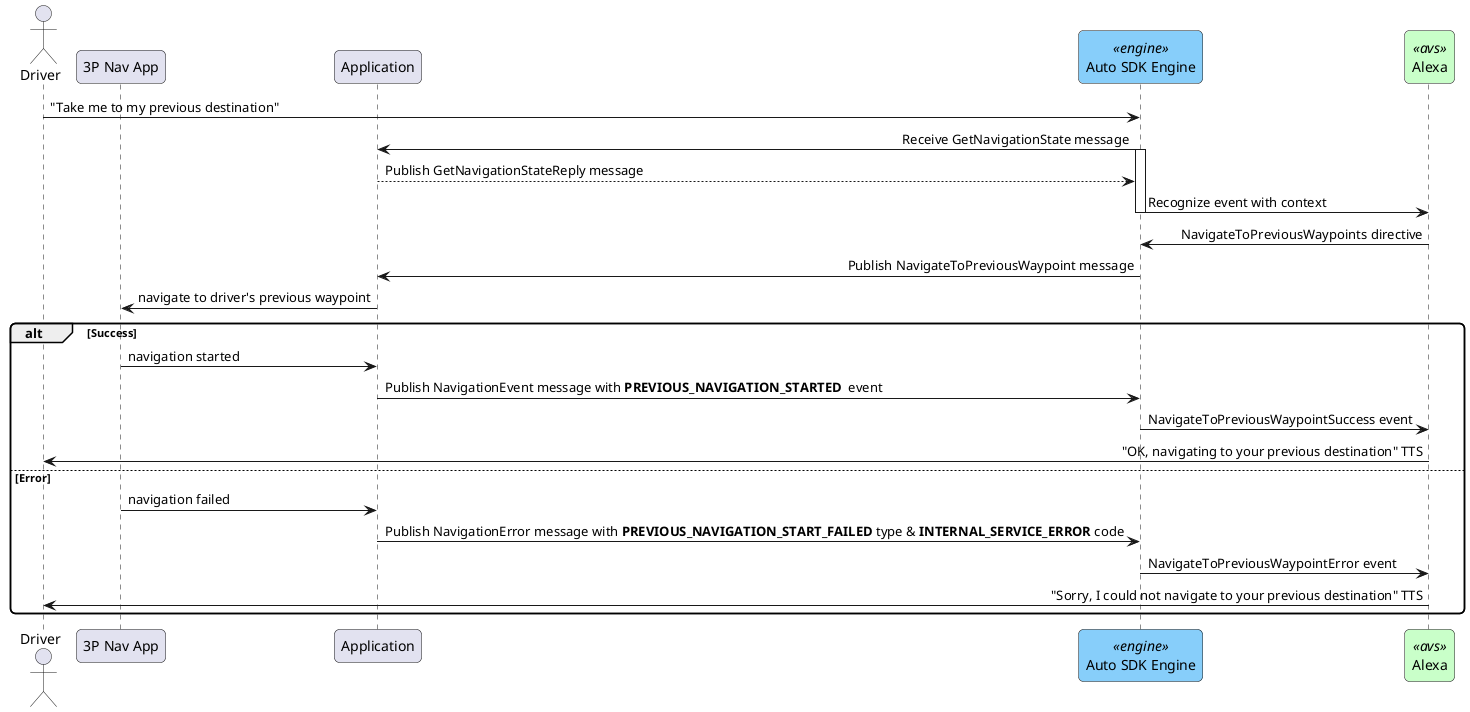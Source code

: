 @startuml

<style>
sequenceDiagram {
    .engine {
        BackgroundColor LightSkyBlue
        BorderColor CornflowerBlue
    }
    .avs {
        BackgroundColor TECHNOLOGY
        BorderColor Green
    }
}
</style>

skinparam roundcorner 10
skinparam sequenceMessageAlign direction

actor Driver
participant "3P Nav App" as Nav
participant Application
participant "Auto SDK Engine" as SDK  <<engine>>
participant  Alexa <<avs>>

Driver->SDK: "Take me to my previous destination"
SDK->Application : Receive GetNavigationState message
activate SDK
Application --> SDK : Publish GetNavigationStateReply message
SDK -> Alexa : Recognize event with context
deactivate SDK

Alexa->SDK : NavigateToPreviousWaypoints directive

SDK->Application : Publish NavigateToPreviousWaypoint message
Application->Nav : navigate to driver's previous waypoint

alt Success
	Application<-Nav : navigation started
    Application->SDK: Publish NavigationEvent message with **PREVIOUS_NAVIGATION_STARTED ** event
    SDK->Alexa : NavigateToPreviousWaypointSuccess event
    Alexa->Driver : "OK, navigating to your previous destination" TTS
else Error
	Application<-Nav : navigation failed
   	Application->SDK: Publish NavigationError message with **PREVIOUS_NAVIGATION_START_FAILED** type & **INTERNAL_SERVICE_ERROR** code
    SDK->Alexa : NavigateToPreviousWaypointError event
    Alexa->Driver : "Sorry, I could not navigate to your previous destination" TTS
end

@enduml